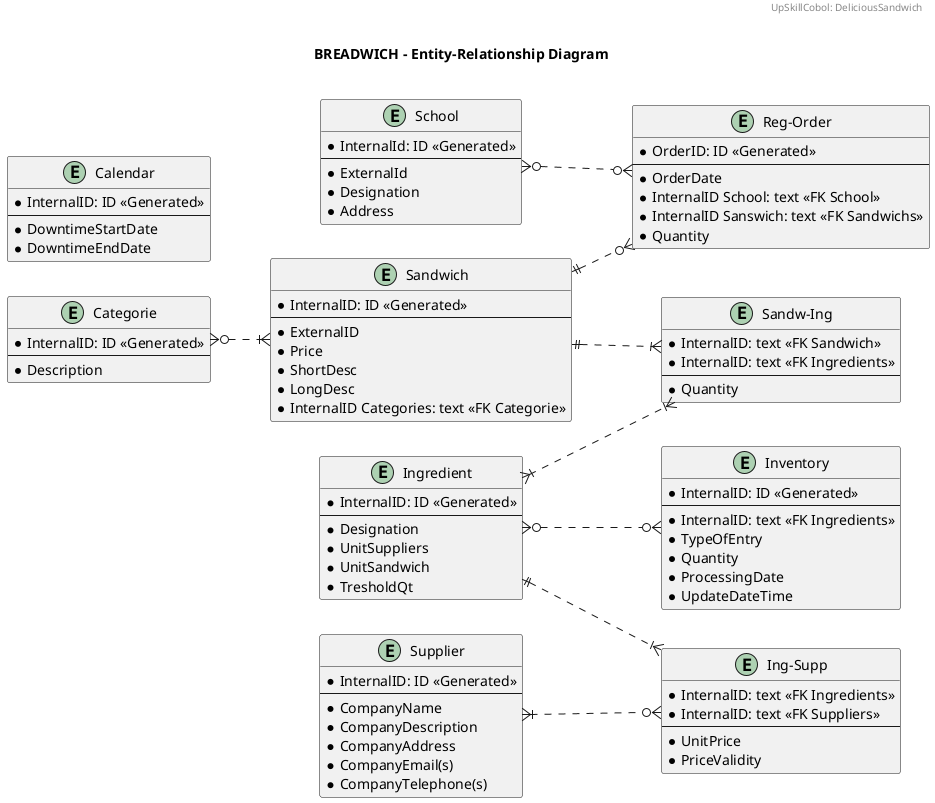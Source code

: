 @startuml
left to right direction

header
UpSkillCobol: DeliciousSandwich
endheader

title \nBREADWICH - Entity-Relationship Diagram\n

entity "School" as sch {
  * InternalId: ID <<Generated>>
  --
  * ExternalId
  * Designation
  * Address
}

entity "Ingredient" as ing {
  * InternalID: ID <<Generated>>
  --
  * Designation
  * UnitSuppliers
  * UnitSandwich
  * TresholdQt
}

entity "Supplier" as sup {
  * InternalID: ID <<Generated>>
  --
  * CompanyName
  * CompanyDescription
  * CompanyAddress
  * CompanyEmail(s)
  * CompanyTelephone(s)
}

entity "Categorie" as cat {
  * InternalID: ID <<Generated>>
  --
  * Description
}

entity "Calendar" as cal {
  * InternalID: ID <<Generated>>
  --
  * DowntimeStartDate
  * DowntimeEndDate
}

entity "Reg-Order" as ord {
  * OrderID: ID <<Generated>>
  --
  * OrderDate
  * InternalID School: text <<FK School>>
  * InternalID Sanswich: text <<FK Sandwichs>>
  * Quantity
}

entity "Sandwich" as sand {
  * InternalID: ID <<Generated>>
  --
  * ExternalID
  * Price
  * ShortDesc
  * LongDesc
  * InternalID Categories: text <<FK Categorie>>
}

entity "Sandw-Ing" as sand1 {
  * InternalID: text <<FK Sandwich>>
  * InternalID: text <<FK Ingredients>>
  --
  * Quantity
}

entity "Ing-Supp" as ingsup {
  * InternalID: text <<FK Ingredients>>
  * InternalID: text <<FK Suppliers>>
  --
  * UnitPrice
  * PriceValidity
}

entity "Inventory" as inv {
  * InternalID: ID <<Generated>>
  --
  * InternalID: text <<FK Ingredients>>
  * TypeOfEntry
  * Quantity
  * ProcessingDate
  * UpdateDateTime
}

ing  ||..|{ ingsup
sup  }|..o{ ingsup
ing  }o..o{ inv
ing  }|..|{ sand1
sand ||..|{ sand1
sch  }o..o{ ord
sand ||..o{ ord
cat  }o..|{ sand

@enduml